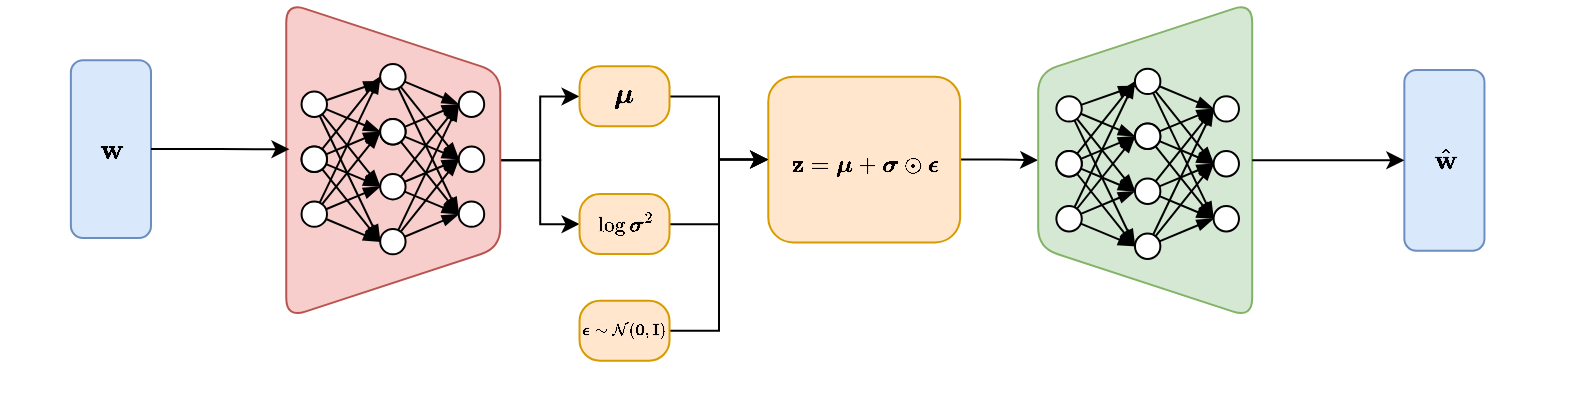 <mxfile version="24.7.16">
  <diagram name="‫עמוד-1‬" id="hCTD3Lkax3oOqMS_Tq8W">
    <mxGraphModel dx="318" dy="182" grid="1" gridSize="10" guides="1" tooltips="1" connect="1" arrows="1" fold="1" page="1" pageScale="1" pageWidth="1169" pageHeight="827" background="none" math="1" shadow="0">
      <root>
        <mxCell id="0" />
        <mxCell id="1" parent="0" />
        <mxCell id="n799LKl57bNKiFuB-0P--148" value="" style="rounded=1;whiteSpace=wrap;html=1;rotation=90;fillColor=#dae8fc;strokeColor=#6c8ebf;" parent="1" vertex="1">
          <mxGeometry x="243" y="224.52" width="88.94" height="40.06" as="geometry" />
        </mxCell>
        <mxCell id="n799LKl57bNKiFuB-0P--264" style="edgeStyle=orthogonalEdgeStyle;rounded=0;orthogonalLoop=1;jettySize=auto;html=1;" parent="1" source="n799LKl57bNKiFuB-0P--150" target="n799LKl57bNKiFuB-0P--253" edge="1">
          <mxGeometry relative="1" as="geometry" />
        </mxCell>
        <mxCell id="n799LKl57bNKiFuB-0P--265" style="edgeStyle=orthogonalEdgeStyle;rounded=0;orthogonalLoop=1;jettySize=auto;html=1;entryX=0;entryY=0.5;entryDx=0;entryDy=0;" parent="1" source="n799LKl57bNKiFuB-0P--150" target="n799LKl57bNKiFuB-0P--245" edge="1">
          <mxGeometry relative="1" as="geometry" />
        </mxCell>
        <mxCell id="n799LKl57bNKiFuB-0P--150" value="" style="shape=trapezoid;perimeter=trapezoidPerimeter;whiteSpace=wrap;html=1;fixedSize=1;rotation=90;size=35;rounded=1;fillColor=#f8cecc;strokeColor=#b85450;" parent="1" vertex="1">
          <mxGeometry x="349.829" y="196.608" width="157.607" height="107.006" as="geometry" />
        </mxCell>
        <mxCell id="n799LKl57bNKiFuB-0P--202" value="" style="group;rounded=1;" parent="1" vertex="1" connectable="0">
          <mxGeometry x="382.783" y="202.044" width="91.699" height="96.133" as="geometry" />
        </mxCell>
        <mxCell id="n799LKl57bNKiFuB-0P--203" style="edgeStyle=none;shape=connector;rounded=1;orthogonalLoop=1;jettySize=auto;html=1;entryX=0;entryY=0.5;entryDx=0;entryDy=0;align=center;verticalAlign=middle;fontFamily=Helvetica;fontSize=11;fontColor=default;labelBackgroundColor=default;endArrow=blockThin;endFill=1;movable=1;resizable=1;rotatable=1;deletable=1;editable=1;locked=0;connectable=1;" parent="n799LKl57bNKiFuB-0P--202" source="n799LKl57bNKiFuB-0P--206" target="n799LKl57bNKiFuB-0P--230" edge="1">
          <mxGeometry relative="1" as="geometry" />
        </mxCell>
        <mxCell id="n799LKl57bNKiFuB-0P--204" style="edgeStyle=none;shape=connector;rounded=1;orthogonalLoop=1;jettySize=auto;html=1;entryX=0;entryY=0.5;entryDx=0;entryDy=0;align=center;verticalAlign=middle;fontFamily=Helvetica;fontSize=11;fontColor=default;labelBackgroundColor=default;endArrow=blockThin;endFill=1;movable=1;resizable=1;rotatable=1;deletable=1;editable=1;locked=0;connectable=1;" parent="n799LKl57bNKiFuB-0P--202" source="n799LKl57bNKiFuB-0P--206" target="n799LKl57bNKiFuB-0P--220" edge="1">
          <mxGeometry relative="1" as="geometry" />
        </mxCell>
        <mxCell id="n799LKl57bNKiFuB-0P--205" style="edgeStyle=none;shape=connector;rounded=1;orthogonalLoop=1;jettySize=auto;html=1;entryX=0;entryY=0.5;entryDx=0;entryDy=0;align=center;verticalAlign=middle;fontFamily=Helvetica;fontSize=11;fontColor=default;labelBackgroundColor=default;endArrow=blockThin;endFill=1;movable=1;resizable=1;rotatable=1;deletable=1;editable=1;locked=0;connectable=1;" parent="n799LKl57bNKiFuB-0P--202" source="n799LKl57bNKiFuB-0P--206" target="n799LKl57bNKiFuB-0P--216" edge="1">
          <mxGeometry relative="1" as="geometry" />
        </mxCell>
        <mxCell id="n799LKl57bNKiFuB-0P--206" value="" style="ellipse;whiteSpace=wrap;html=1;aspect=fixed;rounded=1;align=center;verticalAlign=middle;fontFamily=Helvetica;fontSize=11;labelBackgroundColor=default;movable=1;resizable=1;rotatable=1;deletable=1;editable=1;locked=0;connectable=1;" parent="n799LKl57bNKiFuB-0P--202" vertex="1">
          <mxGeometry y="13.733" width="12.716" height="12.716" as="geometry" />
        </mxCell>
        <mxCell id="n799LKl57bNKiFuB-0P--207" value="" style="ellipse;whiteSpace=wrap;html=1;aspect=fixed;rounded=1;align=center;verticalAlign=middle;fontFamily=Helvetica;fontSize=11;labelBackgroundColor=default;movable=1;resizable=1;rotatable=1;deletable=1;editable=1;locked=0;connectable=1;" parent="n799LKl57bNKiFuB-0P--202" vertex="1">
          <mxGeometry y="41.2" width="12.716" height="12.716" as="geometry" />
        </mxCell>
        <mxCell id="n799LKl57bNKiFuB-0P--208" style="rounded=1;orthogonalLoop=1;jettySize=auto;html=1;entryX=0;entryY=0.5;entryDx=0;entryDy=0;align=center;verticalAlign=middle;fontFamily=Helvetica;fontSize=11;fontColor=default;labelBackgroundColor=default;endArrow=blockThin;endFill=1;movable=1;resizable=1;rotatable=1;deletable=1;editable=1;locked=0;connectable=1;" parent="n799LKl57bNKiFuB-0P--202" source="n799LKl57bNKiFuB-0P--212" target="n799LKl57bNKiFuB-0P--230" edge="1">
          <mxGeometry relative="1" as="geometry" />
        </mxCell>
        <mxCell id="n799LKl57bNKiFuB-0P--209" style="edgeStyle=none;shape=connector;rounded=1;orthogonalLoop=1;jettySize=auto;html=1;entryX=0;entryY=0.5;entryDx=0;entryDy=0;align=center;verticalAlign=middle;fontFamily=Helvetica;fontSize=11;fontColor=default;labelBackgroundColor=default;endArrow=blockThin;endFill=1;movable=1;resizable=1;rotatable=1;deletable=1;editable=1;locked=0;connectable=1;" parent="n799LKl57bNKiFuB-0P--202" source="n799LKl57bNKiFuB-0P--212" target="n799LKl57bNKiFuB-0P--220" edge="1">
          <mxGeometry relative="1" as="geometry" />
        </mxCell>
        <mxCell id="n799LKl57bNKiFuB-0P--210" style="edgeStyle=none;shape=connector;rounded=1;orthogonalLoop=1;jettySize=auto;html=1;entryX=0;entryY=0.5;entryDx=0;entryDy=0;align=center;verticalAlign=middle;fontFamily=Helvetica;fontSize=11;fontColor=default;labelBackgroundColor=default;endArrow=blockThin;endFill=1;movable=1;resizable=1;rotatable=1;deletable=1;editable=1;locked=0;connectable=1;" parent="n799LKl57bNKiFuB-0P--202" source="n799LKl57bNKiFuB-0P--212" target="n799LKl57bNKiFuB-0P--216" edge="1">
          <mxGeometry relative="1" as="geometry" />
        </mxCell>
        <mxCell id="n799LKl57bNKiFuB-0P--211" style="edgeStyle=none;shape=connector;rounded=1;orthogonalLoop=1;jettySize=auto;html=1;entryX=0;entryY=0.5;entryDx=0;entryDy=0;align=center;verticalAlign=middle;fontFamily=Helvetica;fontSize=11;fontColor=default;labelBackgroundColor=default;endArrow=blockThin;endFill=1;movable=1;resizable=1;rotatable=1;deletable=1;editable=1;locked=0;connectable=1;" parent="n799LKl57bNKiFuB-0P--202" source="n799LKl57bNKiFuB-0P--212" target="n799LKl57bNKiFuB-0P--234" edge="1">
          <mxGeometry relative="1" as="geometry" />
        </mxCell>
        <mxCell id="n799LKl57bNKiFuB-0P--212" value="" style="ellipse;whiteSpace=wrap;html=1;aspect=fixed;rounded=1;align=center;verticalAlign=middle;fontFamily=Helvetica;fontSize=11;labelBackgroundColor=default;movable=1;resizable=1;rotatable=1;deletable=1;editable=1;locked=0;connectable=1;" parent="n799LKl57bNKiFuB-0P--202" vertex="1">
          <mxGeometry y="68.667" width="12.716" height="12.716" as="geometry" />
        </mxCell>
        <mxCell id="n799LKl57bNKiFuB-0P--213" style="edgeStyle=none;shape=connector;rounded=1;orthogonalLoop=1;jettySize=auto;html=1;entryX=0;entryY=0.5;entryDx=0;entryDy=0;align=center;verticalAlign=middle;fontFamily=Helvetica;fontSize=11;fontColor=default;labelBackgroundColor=default;endArrow=blockThin;endFill=1;movable=1;resizable=1;rotatable=1;deletable=1;editable=1;locked=0;connectable=1;" parent="n799LKl57bNKiFuB-0P--202" source="n799LKl57bNKiFuB-0P--216" target="n799LKl57bNKiFuB-0P--236" edge="1">
          <mxGeometry relative="1" as="geometry" />
        </mxCell>
        <mxCell id="n799LKl57bNKiFuB-0P--214" style="edgeStyle=none;shape=connector;rounded=1;orthogonalLoop=1;jettySize=auto;html=1;entryX=0;entryY=0.5;entryDx=0;entryDy=0;align=center;verticalAlign=middle;fontFamily=Helvetica;fontSize=11;fontColor=default;labelBackgroundColor=default;endArrow=blockThin;endFill=1;movable=1;resizable=1;rotatable=1;deletable=1;editable=1;locked=0;connectable=1;" parent="n799LKl57bNKiFuB-0P--202" source="n799LKl57bNKiFuB-0P--216" target="n799LKl57bNKiFuB-0P--235" edge="1">
          <mxGeometry relative="1" as="geometry" />
        </mxCell>
        <mxCell id="n799LKl57bNKiFuB-0P--215" style="edgeStyle=none;shape=connector;rounded=1;orthogonalLoop=1;jettySize=auto;html=1;entryX=0;entryY=0.5;entryDx=0;entryDy=0;align=center;verticalAlign=middle;fontFamily=Helvetica;fontSize=11;fontColor=default;labelBackgroundColor=default;endArrow=blockThin;endFill=1;movable=1;resizable=1;rotatable=1;deletable=1;editable=1;locked=0;connectable=1;" parent="n799LKl57bNKiFuB-0P--202" source="n799LKl57bNKiFuB-0P--216" target="n799LKl57bNKiFuB-0P--238" edge="1">
          <mxGeometry relative="1" as="geometry" />
        </mxCell>
        <mxCell id="n799LKl57bNKiFuB-0P--216" value="" style="ellipse;whiteSpace=wrap;html=1;aspect=fixed;rounded=1;align=center;verticalAlign=middle;fontFamily=Helvetica;fontSize=11;labelBackgroundColor=default;movable=1;resizable=1;rotatable=1;deletable=1;editable=1;locked=0;connectable=1;" parent="n799LKl57bNKiFuB-0P--202" vertex="1">
          <mxGeometry x="39.299" y="82.4" width="12.716" height="12.716" as="geometry" />
        </mxCell>
        <mxCell id="n799LKl57bNKiFuB-0P--217" style="edgeStyle=none;shape=connector;rounded=1;orthogonalLoop=1;jettySize=auto;html=1;entryX=0;entryY=0.5;entryDx=0;entryDy=0;align=center;verticalAlign=middle;fontFamily=Helvetica;fontSize=11;fontColor=default;labelBackgroundColor=default;endArrow=blockThin;endFill=1;movable=1;resizable=1;rotatable=1;deletable=1;editable=1;locked=0;connectable=1;" parent="n799LKl57bNKiFuB-0P--202" source="n799LKl57bNKiFuB-0P--220" target="n799LKl57bNKiFuB-0P--236" edge="1">
          <mxGeometry relative="1" as="geometry" />
        </mxCell>
        <mxCell id="n799LKl57bNKiFuB-0P--218" style="edgeStyle=none;shape=connector;rounded=1;orthogonalLoop=1;jettySize=auto;html=1;entryX=0;entryY=0.5;entryDx=0;entryDy=0;align=center;verticalAlign=middle;fontFamily=Helvetica;fontSize=11;fontColor=default;labelBackgroundColor=default;endArrow=blockThin;endFill=1;movable=1;resizable=1;rotatable=1;deletable=1;editable=1;locked=0;connectable=1;" parent="n799LKl57bNKiFuB-0P--202" source="n799LKl57bNKiFuB-0P--220" target="n799LKl57bNKiFuB-0P--235" edge="1">
          <mxGeometry relative="1" as="geometry" />
        </mxCell>
        <mxCell id="n799LKl57bNKiFuB-0P--219" style="edgeStyle=none;shape=connector;rounded=1;orthogonalLoop=1;jettySize=auto;html=1;entryX=0;entryY=0.5;entryDx=0;entryDy=0;align=center;verticalAlign=middle;fontFamily=Helvetica;fontSize=11;fontColor=default;labelBackgroundColor=default;endArrow=blockThin;endFill=1;movable=1;resizable=1;rotatable=1;deletable=1;editable=1;locked=0;connectable=1;" parent="n799LKl57bNKiFuB-0P--202" source="n799LKl57bNKiFuB-0P--220" target="n799LKl57bNKiFuB-0P--238" edge="1">
          <mxGeometry relative="1" as="geometry" />
        </mxCell>
        <mxCell id="n799LKl57bNKiFuB-0P--220" value="" style="ellipse;whiteSpace=wrap;html=1;aspect=fixed;rounded=1;align=center;verticalAlign=middle;fontFamily=Helvetica;fontSize=11;labelBackgroundColor=default;movable=1;resizable=1;rotatable=1;deletable=1;editable=1;locked=0;connectable=1;" parent="n799LKl57bNKiFuB-0P--202" vertex="1">
          <mxGeometry x="39.299" y="54.933" width="12.716" height="12.716" as="geometry" />
        </mxCell>
        <mxCell id="n799LKl57bNKiFuB-0P--221" value="" style="ellipse;whiteSpace=wrap;html=1;aspect=fixed;rounded=1;align=center;verticalAlign=middle;fontFamily=Helvetica;fontSize=11;labelBackgroundColor=default;movable=1;resizable=1;rotatable=1;deletable=1;editable=1;locked=0;connectable=1;" parent="n799LKl57bNKiFuB-0P--202" vertex="1">
          <mxGeometry x="39.299" y="27.467" width="12.716" height="12.716" as="geometry" />
        </mxCell>
        <mxCell id="n799LKl57bNKiFuB-0P--222" style="edgeStyle=none;shape=connector;rounded=1;orthogonalLoop=1;jettySize=auto;html=1;entryX=0;entryY=0.5;entryDx=0;entryDy=0;align=center;verticalAlign=middle;fontFamily=Helvetica;fontSize=11;fontColor=default;labelBackgroundColor=default;endArrow=blockThin;endFill=1;movable=1;resizable=1;rotatable=1;deletable=1;editable=1;locked=0;connectable=1;" parent="n799LKl57bNKiFuB-0P--202" source="n799LKl57bNKiFuB-0P--226" target="n799LKl57bNKiFuB-0P--216" edge="1">
          <mxGeometry relative="1" as="geometry" />
        </mxCell>
        <mxCell id="n799LKl57bNKiFuB-0P--223" style="edgeStyle=none;shape=connector;rounded=1;orthogonalLoop=1;jettySize=auto;html=1;entryX=0;entryY=0.5;entryDx=0;entryDy=0;align=center;verticalAlign=middle;fontFamily=Helvetica;fontSize=11;fontColor=default;labelBackgroundColor=default;endArrow=blockThin;endFill=1;movable=1;resizable=1;rotatable=1;deletable=1;editable=1;locked=0;connectable=1;" parent="n799LKl57bNKiFuB-0P--202" source="n799LKl57bNKiFuB-0P--226" target="n799LKl57bNKiFuB-0P--220" edge="1">
          <mxGeometry relative="1" as="geometry" />
        </mxCell>
        <mxCell id="n799LKl57bNKiFuB-0P--224" style="edgeStyle=none;shape=connector;rounded=1;orthogonalLoop=1;jettySize=auto;html=1;entryX=0;entryY=0.5;entryDx=0;entryDy=0;align=center;verticalAlign=middle;fontFamily=Helvetica;fontSize=11;fontColor=default;labelBackgroundColor=default;endArrow=blockThin;endFill=1;movable=1;resizable=1;rotatable=1;deletable=1;editable=1;locked=0;connectable=1;" parent="n799LKl57bNKiFuB-0P--202" source="n799LKl57bNKiFuB-0P--226" target="n799LKl57bNKiFuB-0P--230" edge="1">
          <mxGeometry relative="1" as="geometry" />
        </mxCell>
        <mxCell id="n799LKl57bNKiFuB-0P--225" style="edgeStyle=none;shape=connector;rounded=1;orthogonalLoop=1;jettySize=auto;html=1;entryX=0;entryY=0.5;entryDx=0;entryDy=0;align=center;verticalAlign=middle;fontFamily=Helvetica;fontSize=11;fontColor=default;labelBackgroundColor=default;endArrow=blockThin;endFill=1;movable=1;resizable=1;rotatable=1;deletable=1;editable=1;locked=0;connectable=1;" parent="n799LKl57bNKiFuB-0P--202" source="n799LKl57bNKiFuB-0P--226" target="n799LKl57bNKiFuB-0P--234" edge="1">
          <mxGeometry relative="1" as="geometry" />
        </mxCell>
        <mxCell id="n799LKl57bNKiFuB-0P--226" value="" style="ellipse;whiteSpace=wrap;html=1;aspect=fixed;rounded=1;align=center;verticalAlign=middle;fontFamily=Helvetica;fontSize=11;labelBackgroundColor=default;movable=1;resizable=1;rotatable=1;deletable=1;editable=1;locked=0;connectable=1;" parent="n799LKl57bNKiFuB-0P--202" vertex="1">
          <mxGeometry y="41.2" width="12.716" height="12.716" as="geometry" />
        </mxCell>
        <mxCell id="n799LKl57bNKiFuB-0P--227" style="edgeStyle=none;shape=connector;rounded=1;orthogonalLoop=1;jettySize=auto;html=1;entryX=0;entryY=0.5;entryDx=0;entryDy=0;align=center;verticalAlign=middle;fontFamily=Helvetica;fontSize=11;fontColor=default;labelBackgroundColor=default;endArrow=blockThin;endFill=1;movable=1;resizable=1;rotatable=1;deletable=1;editable=1;locked=0;connectable=1;" parent="n799LKl57bNKiFuB-0P--202" source="n799LKl57bNKiFuB-0P--230" target="n799LKl57bNKiFuB-0P--235" edge="1">
          <mxGeometry relative="1" as="geometry" />
        </mxCell>
        <mxCell id="n799LKl57bNKiFuB-0P--228" style="edgeStyle=none;shape=connector;rounded=1;orthogonalLoop=1;jettySize=auto;html=1;entryX=0;entryY=0.5;entryDx=0;entryDy=0;align=center;verticalAlign=middle;fontFamily=Helvetica;fontSize=11;fontColor=default;labelBackgroundColor=default;endArrow=blockThin;endFill=1;movable=1;resizable=1;rotatable=1;deletable=1;editable=1;locked=0;connectable=1;" parent="n799LKl57bNKiFuB-0P--202" source="n799LKl57bNKiFuB-0P--230" target="n799LKl57bNKiFuB-0P--236" edge="1">
          <mxGeometry relative="1" as="geometry" />
        </mxCell>
        <mxCell id="n799LKl57bNKiFuB-0P--229" style="edgeStyle=none;shape=connector;rounded=1;orthogonalLoop=1;jettySize=auto;html=1;entryX=0;entryY=0.5;entryDx=0;entryDy=0;align=center;verticalAlign=middle;fontFamily=Helvetica;fontSize=11;fontColor=default;labelBackgroundColor=default;endArrow=blockThin;endFill=1;movable=1;resizable=1;rotatable=1;deletable=1;editable=1;locked=0;connectable=1;" parent="n799LKl57bNKiFuB-0P--202" source="n799LKl57bNKiFuB-0P--230" target="n799LKl57bNKiFuB-0P--238" edge="1">
          <mxGeometry relative="1" as="geometry" />
        </mxCell>
        <mxCell id="n799LKl57bNKiFuB-0P--230" value="" style="ellipse;whiteSpace=wrap;html=1;aspect=fixed;rounded=1;align=center;verticalAlign=middle;fontFamily=Helvetica;fontSize=11;labelBackgroundColor=default;movable=1;resizable=1;rotatable=1;deletable=1;editable=1;locked=0;connectable=1;" parent="n799LKl57bNKiFuB-0P--202" vertex="1">
          <mxGeometry x="39.299" y="27.467" width="12.716" height="12.716" as="geometry" />
        </mxCell>
        <mxCell id="n799LKl57bNKiFuB-0P--231" style="edgeStyle=none;shape=connector;rounded=1;orthogonalLoop=1;jettySize=auto;html=1;entryX=0;entryY=0.5;entryDx=0;entryDy=0;align=center;verticalAlign=middle;fontFamily=Helvetica;fontSize=11;fontColor=default;labelBackgroundColor=default;endArrow=blockThin;endFill=1;movable=1;resizable=1;rotatable=1;deletable=1;editable=1;locked=0;connectable=1;" parent="n799LKl57bNKiFuB-0P--202" source="n799LKl57bNKiFuB-0P--234" target="n799LKl57bNKiFuB-0P--235" edge="1">
          <mxGeometry relative="1" as="geometry" />
        </mxCell>
        <mxCell id="n799LKl57bNKiFuB-0P--232" style="edgeStyle=none;shape=connector;rounded=1;orthogonalLoop=1;jettySize=auto;html=1;entryX=0;entryY=0.5;entryDx=0;entryDy=0;align=center;verticalAlign=middle;fontFamily=Helvetica;fontSize=11;fontColor=default;labelBackgroundColor=default;endArrow=blockThin;endFill=1;movable=1;resizable=1;rotatable=1;deletable=1;editable=1;locked=0;connectable=1;" parent="n799LKl57bNKiFuB-0P--202" source="n799LKl57bNKiFuB-0P--234" target="n799LKl57bNKiFuB-0P--236" edge="1">
          <mxGeometry relative="1" as="geometry" />
        </mxCell>
        <mxCell id="n799LKl57bNKiFuB-0P--233" style="edgeStyle=none;shape=connector;rounded=1;orthogonalLoop=1;jettySize=auto;html=1;entryX=0;entryY=0.5;entryDx=0;entryDy=0;align=center;verticalAlign=middle;fontFamily=Helvetica;fontSize=11;fontColor=default;labelBackgroundColor=default;endArrow=blockThin;endFill=1;movable=1;resizable=1;rotatable=1;deletable=1;editable=1;locked=0;connectable=1;" parent="n799LKl57bNKiFuB-0P--202" source="n799LKl57bNKiFuB-0P--234" target="n799LKl57bNKiFuB-0P--238" edge="1">
          <mxGeometry relative="1" as="geometry" />
        </mxCell>
        <mxCell id="n799LKl57bNKiFuB-0P--234" value="" style="ellipse;whiteSpace=wrap;html=1;aspect=fixed;rounded=1;align=center;verticalAlign=middle;fontFamily=Helvetica;fontSize=11;labelBackgroundColor=default;movable=1;resizable=1;rotatable=1;deletable=1;editable=1;locked=0;connectable=1;" parent="n799LKl57bNKiFuB-0P--202" vertex="1">
          <mxGeometry x="39.299" width="12.716" height="12.716" as="geometry" />
        </mxCell>
        <mxCell id="n799LKl57bNKiFuB-0P--235" value="" style="ellipse;whiteSpace=wrap;html=1;aspect=fixed;movable=1;resizable=1;rotatable=1;deletable=1;editable=1;locked=0;connectable=1;rounded=1;" parent="n799LKl57bNKiFuB-0P--202" vertex="1">
          <mxGeometry x="78.599" y="13.733" width="12.716" height="12.716" as="geometry" />
        </mxCell>
        <mxCell id="n799LKl57bNKiFuB-0P--236" value="" style="ellipse;whiteSpace=wrap;html=1;aspect=fixed;movable=1;resizable=1;rotatable=1;deletable=1;editable=1;locked=0;connectable=1;rounded=1;" parent="n799LKl57bNKiFuB-0P--202" vertex="1">
          <mxGeometry x="78.599" y="68.667" width="12.716" height="12.716" as="geometry" />
        </mxCell>
        <mxCell id="n799LKl57bNKiFuB-0P--237" style="edgeStyle=none;shape=connector;rounded=1;orthogonalLoop=1;jettySize=auto;html=1;entryX=0.013;entryY=0.68;entryDx=0;entryDy=0;entryPerimeter=0;align=center;verticalAlign=middle;fontFamily=Helvetica;fontSize=11;fontColor=default;labelBackgroundColor=default;endArrow=blockThin;endFill=1;movable=1;resizable=1;rotatable=1;deletable=1;editable=1;locked=0;connectable=1;" parent="n799LKl57bNKiFuB-0P--202" source="n799LKl57bNKiFuB-0P--206" target="n799LKl57bNKiFuB-0P--234" edge="1">
          <mxGeometry relative="1" as="geometry" />
        </mxCell>
        <mxCell id="n799LKl57bNKiFuB-0P--238" value="" style="ellipse;whiteSpace=wrap;html=1;aspect=fixed;movable=1;resizable=1;rotatable=1;deletable=1;editable=1;locked=0;connectable=1;rounded=1;" parent="n799LKl57bNKiFuB-0P--202" vertex="1">
          <mxGeometry x="78.599" y="41.2" width="12.716" height="12.716" as="geometry" />
        </mxCell>
        <mxCell id="n799LKl57bNKiFuB-0P--284" style="edgeStyle=orthogonalEdgeStyle;rounded=0;orthogonalLoop=1;jettySize=auto;html=1;" parent="1" source="n799LKl57bNKiFuB-0P--245" target="n799LKl57bNKiFuB-0P--250" edge="1">
          <mxGeometry relative="1" as="geometry" />
        </mxCell>
        <mxCell id="n799LKl57bNKiFuB-0P--245" value="" style="rounded=1;whiteSpace=wrap;html=1;arcSize=34;aspect=fixed;fillColor=#ffe6cc;strokeColor=#d79b00;" parent="1" vertex="1">
          <mxGeometry x="521.764" y="267.057" width="45" height="30" as="geometry" />
        </mxCell>
        <mxCell id="n799LKl57bNKiFuB-0P--401" style="edgeStyle=orthogonalEdgeStyle;rounded=0;orthogonalLoop=1;jettySize=auto;html=1;entryX=0.5;entryY=0;entryDx=0;entryDy=0;" parent="1" source="n799LKl57bNKiFuB-0P--250" target="n799LKl57bNKiFuB-0P--285" edge="1">
          <mxGeometry relative="1" as="geometry" />
        </mxCell>
        <mxCell id="n799LKl57bNKiFuB-0P--250" value="" style="rounded=1;whiteSpace=wrap;html=1;rotation=-90;horizontal=1;fillColor=#ffe6cc;strokeColor=#d79b00;" parent="1" vertex="1">
          <mxGeometry x="622.69" y="201.84" width="82.82" height="95.92" as="geometry" />
        </mxCell>
        <mxCell id="n799LKl57bNKiFuB-0P--277" style="edgeStyle=orthogonalEdgeStyle;rounded=0;orthogonalLoop=1;jettySize=auto;html=1;entryX=0.5;entryY=0;entryDx=0;entryDy=0;" parent="1" source="n799LKl57bNKiFuB-0P--253" target="n799LKl57bNKiFuB-0P--250" edge="1">
          <mxGeometry relative="1" as="geometry" />
        </mxCell>
        <mxCell id="n799LKl57bNKiFuB-0P--253" value="" style="rounded=1;whiteSpace=wrap;html=1;arcSize=34;aspect=fixed;fillColor=#ffe6cc;strokeColor=#d79b00;" parent="1" vertex="1">
          <mxGeometry x="521.764" y="203.154" width="45" height="30" as="geometry" />
        </mxCell>
        <mxCell id="n799LKl57bNKiFuB-0P--283" style="edgeStyle=orthogonalEdgeStyle;rounded=0;orthogonalLoop=1;jettySize=auto;html=1;entryX=0.5;entryY=0;entryDx=0;entryDy=0;" parent="1" source="n799LKl57bNKiFuB-0P--254" target="n799LKl57bNKiFuB-0P--250" edge="1">
          <mxGeometry relative="1" as="geometry" />
        </mxCell>
        <mxCell id="n799LKl57bNKiFuB-0P--254" value="" style="rounded=1;whiteSpace=wrap;html=1;arcSize=34;aspect=fixed;fillColor=#ffe6cc;strokeColor=#d79b00;" parent="1" vertex="1">
          <mxGeometry x="521.764" y="320.364" width="45" height="30" as="geometry" />
        </mxCell>
        <mxCell id="n799LKl57bNKiFuB-0P--440" value="" style="group" parent="1" vertex="1" connectable="0">
          <mxGeometry x="751.01" y="171.431" width="107.173" height="157.361" as="geometry" />
        </mxCell>
        <mxCell id="n799LKl57bNKiFuB-0P--285" value="" style="shape=trapezoid;perimeter=trapezoidPerimeter;whiteSpace=wrap;html=1;fixedSize=1;rotation=-90;size=35;rounded=1;fillColor=#d5e8d4;strokeColor=#82b366;" parent="n799LKl57bNKiFuB-0P--440" vertex="1">
          <mxGeometry x="-25.217" y="25.178" width="157.607" height="107.006" as="geometry" />
        </mxCell>
        <mxCell id="n799LKl57bNKiFuB-0P--286" value="" style="group;rounded=1;" parent="n799LKl57bNKiFuB-0P--440" vertex="1" connectable="0">
          <mxGeometry x="9.17" y="32.903" width="91.699" height="96.133" as="geometry" />
        </mxCell>
        <mxCell id="n799LKl57bNKiFuB-0P--287" style="edgeStyle=none;shape=connector;rounded=1;orthogonalLoop=1;jettySize=auto;html=1;entryX=0;entryY=0.5;entryDx=0;entryDy=0;align=center;verticalAlign=middle;fontFamily=Helvetica;fontSize=11;fontColor=default;labelBackgroundColor=default;endArrow=blockThin;endFill=1;movable=1;resizable=1;rotatable=1;deletable=1;editable=1;locked=0;connectable=1;" parent="n799LKl57bNKiFuB-0P--286" source="n799LKl57bNKiFuB-0P--290" target="n799LKl57bNKiFuB-0P--314" edge="1">
          <mxGeometry relative="1" as="geometry" />
        </mxCell>
        <mxCell id="n799LKl57bNKiFuB-0P--288" style="edgeStyle=none;shape=connector;rounded=1;orthogonalLoop=1;jettySize=auto;html=1;entryX=0;entryY=0.5;entryDx=0;entryDy=0;align=center;verticalAlign=middle;fontFamily=Helvetica;fontSize=11;fontColor=default;labelBackgroundColor=default;endArrow=blockThin;endFill=1;movable=1;resizable=1;rotatable=1;deletable=1;editable=1;locked=0;connectable=1;" parent="n799LKl57bNKiFuB-0P--286" source="n799LKl57bNKiFuB-0P--290" target="n799LKl57bNKiFuB-0P--304" edge="1">
          <mxGeometry relative="1" as="geometry" />
        </mxCell>
        <mxCell id="n799LKl57bNKiFuB-0P--289" style="edgeStyle=none;shape=connector;rounded=1;orthogonalLoop=1;jettySize=auto;html=1;entryX=0;entryY=0.5;entryDx=0;entryDy=0;align=center;verticalAlign=middle;fontFamily=Helvetica;fontSize=11;fontColor=default;labelBackgroundColor=default;endArrow=blockThin;endFill=1;movable=1;resizable=1;rotatable=1;deletable=1;editable=1;locked=0;connectable=1;" parent="n799LKl57bNKiFuB-0P--286" source="n799LKl57bNKiFuB-0P--290" target="n799LKl57bNKiFuB-0P--300" edge="1">
          <mxGeometry relative="1" as="geometry" />
        </mxCell>
        <mxCell id="n799LKl57bNKiFuB-0P--290" value="" style="ellipse;whiteSpace=wrap;html=1;aspect=fixed;rounded=1;align=center;verticalAlign=middle;fontFamily=Helvetica;fontSize=11;labelBackgroundColor=default;movable=1;resizable=1;rotatable=1;deletable=1;editable=1;locked=0;connectable=1;" parent="n799LKl57bNKiFuB-0P--286" vertex="1">
          <mxGeometry y="13.733" width="12.716" height="12.716" as="geometry" />
        </mxCell>
        <mxCell id="n799LKl57bNKiFuB-0P--291" value="" style="ellipse;whiteSpace=wrap;html=1;aspect=fixed;rounded=1;align=center;verticalAlign=middle;fontFamily=Helvetica;fontSize=11;labelBackgroundColor=default;movable=1;resizable=1;rotatable=1;deletable=1;editable=1;locked=0;connectable=1;" parent="n799LKl57bNKiFuB-0P--286" vertex="1">
          <mxGeometry y="41.2" width="12.716" height="12.716" as="geometry" />
        </mxCell>
        <mxCell id="n799LKl57bNKiFuB-0P--292" style="rounded=1;orthogonalLoop=1;jettySize=auto;html=1;entryX=0;entryY=0.5;entryDx=0;entryDy=0;align=center;verticalAlign=middle;fontFamily=Helvetica;fontSize=11;fontColor=default;labelBackgroundColor=default;endArrow=blockThin;endFill=1;movable=1;resizable=1;rotatable=1;deletable=1;editable=1;locked=0;connectable=1;" parent="n799LKl57bNKiFuB-0P--286" source="n799LKl57bNKiFuB-0P--296" target="n799LKl57bNKiFuB-0P--314" edge="1">
          <mxGeometry relative="1" as="geometry" />
        </mxCell>
        <mxCell id="n799LKl57bNKiFuB-0P--293" style="edgeStyle=none;shape=connector;rounded=1;orthogonalLoop=1;jettySize=auto;html=1;entryX=0;entryY=0.5;entryDx=0;entryDy=0;align=center;verticalAlign=middle;fontFamily=Helvetica;fontSize=11;fontColor=default;labelBackgroundColor=default;endArrow=blockThin;endFill=1;movable=1;resizable=1;rotatable=1;deletable=1;editable=1;locked=0;connectable=1;" parent="n799LKl57bNKiFuB-0P--286" source="n799LKl57bNKiFuB-0P--296" target="n799LKl57bNKiFuB-0P--304" edge="1">
          <mxGeometry relative="1" as="geometry" />
        </mxCell>
        <mxCell id="n799LKl57bNKiFuB-0P--294" style="edgeStyle=none;shape=connector;rounded=1;orthogonalLoop=1;jettySize=auto;html=1;entryX=0;entryY=0.5;entryDx=0;entryDy=0;align=center;verticalAlign=middle;fontFamily=Helvetica;fontSize=11;fontColor=default;labelBackgroundColor=default;endArrow=blockThin;endFill=1;movable=1;resizable=1;rotatable=1;deletable=1;editable=1;locked=0;connectable=1;" parent="n799LKl57bNKiFuB-0P--286" source="n799LKl57bNKiFuB-0P--296" target="n799LKl57bNKiFuB-0P--300" edge="1">
          <mxGeometry relative="1" as="geometry" />
        </mxCell>
        <mxCell id="n799LKl57bNKiFuB-0P--295" style="edgeStyle=none;shape=connector;rounded=1;orthogonalLoop=1;jettySize=auto;html=1;entryX=0;entryY=0.5;entryDx=0;entryDy=0;align=center;verticalAlign=middle;fontFamily=Helvetica;fontSize=11;fontColor=default;labelBackgroundColor=default;endArrow=blockThin;endFill=1;movable=1;resizable=1;rotatable=1;deletable=1;editable=1;locked=0;connectable=1;" parent="n799LKl57bNKiFuB-0P--286" source="n799LKl57bNKiFuB-0P--296" target="n799LKl57bNKiFuB-0P--318" edge="1">
          <mxGeometry relative="1" as="geometry" />
        </mxCell>
        <mxCell id="n799LKl57bNKiFuB-0P--296" value="" style="ellipse;whiteSpace=wrap;html=1;aspect=fixed;rounded=1;align=center;verticalAlign=middle;fontFamily=Helvetica;fontSize=11;labelBackgroundColor=default;movable=1;resizable=1;rotatable=1;deletable=1;editable=1;locked=0;connectable=1;" parent="n799LKl57bNKiFuB-0P--286" vertex="1">
          <mxGeometry y="68.667" width="12.716" height="12.716" as="geometry" />
        </mxCell>
        <mxCell id="n799LKl57bNKiFuB-0P--297" style="edgeStyle=none;shape=connector;rounded=1;orthogonalLoop=1;jettySize=auto;html=1;entryX=0;entryY=0.5;entryDx=0;entryDy=0;align=center;verticalAlign=middle;fontFamily=Helvetica;fontSize=11;fontColor=default;labelBackgroundColor=default;endArrow=blockThin;endFill=1;movable=1;resizable=1;rotatable=1;deletable=1;editable=1;locked=0;connectable=1;" parent="n799LKl57bNKiFuB-0P--286" source="n799LKl57bNKiFuB-0P--300" target="n799LKl57bNKiFuB-0P--320" edge="1">
          <mxGeometry relative="1" as="geometry" />
        </mxCell>
        <mxCell id="n799LKl57bNKiFuB-0P--298" style="edgeStyle=none;shape=connector;rounded=1;orthogonalLoop=1;jettySize=auto;html=1;entryX=0;entryY=0.5;entryDx=0;entryDy=0;align=center;verticalAlign=middle;fontFamily=Helvetica;fontSize=11;fontColor=default;labelBackgroundColor=default;endArrow=blockThin;endFill=1;movable=1;resizable=1;rotatable=1;deletable=1;editable=1;locked=0;connectable=1;" parent="n799LKl57bNKiFuB-0P--286" source="n799LKl57bNKiFuB-0P--300" target="n799LKl57bNKiFuB-0P--319" edge="1">
          <mxGeometry relative="1" as="geometry" />
        </mxCell>
        <mxCell id="n799LKl57bNKiFuB-0P--299" style="edgeStyle=none;shape=connector;rounded=1;orthogonalLoop=1;jettySize=auto;html=1;entryX=0;entryY=0.5;entryDx=0;entryDy=0;align=center;verticalAlign=middle;fontFamily=Helvetica;fontSize=11;fontColor=default;labelBackgroundColor=default;endArrow=blockThin;endFill=1;movable=1;resizable=1;rotatable=1;deletable=1;editable=1;locked=0;connectable=1;" parent="n799LKl57bNKiFuB-0P--286" source="n799LKl57bNKiFuB-0P--300" target="n799LKl57bNKiFuB-0P--322" edge="1">
          <mxGeometry relative="1" as="geometry" />
        </mxCell>
        <mxCell id="n799LKl57bNKiFuB-0P--300" value="" style="ellipse;whiteSpace=wrap;html=1;aspect=fixed;rounded=1;align=center;verticalAlign=middle;fontFamily=Helvetica;fontSize=11;labelBackgroundColor=default;movable=1;resizable=1;rotatable=1;deletable=1;editable=1;locked=0;connectable=1;" parent="n799LKl57bNKiFuB-0P--286" vertex="1">
          <mxGeometry x="39.299" y="82.4" width="12.716" height="12.716" as="geometry" />
        </mxCell>
        <mxCell id="n799LKl57bNKiFuB-0P--301" style="edgeStyle=none;shape=connector;rounded=1;orthogonalLoop=1;jettySize=auto;html=1;entryX=0;entryY=0.5;entryDx=0;entryDy=0;align=center;verticalAlign=middle;fontFamily=Helvetica;fontSize=11;fontColor=default;labelBackgroundColor=default;endArrow=blockThin;endFill=1;movable=1;resizable=1;rotatable=1;deletable=1;editable=1;locked=0;connectable=1;" parent="n799LKl57bNKiFuB-0P--286" source="n799LKl57bNKiFuB-0P--304" target="n799LKl57bNKiFuB-0P--320" edge="1">
          <mxGeometry relative="1" as="geometry" />
        </mxCell>
        <mxCell id="n799LKl57bNKiFuB-0P--302" style="edgeStyle=none;shape=connector;rounded=1;orthogonalLoop=1;jettySize=auto;html=1;entryX=0;entryY=0.5;entryDx=0;entryDy=0;align=center;verticalAlign=middle;fontFamily=Helvetica;fontSize=11;fontColor=default;labelBackgroundColor=default;endArrow=blockThin;endFill=1;movable=1;resizable=1;rotatable=1;deletable=1;editable=1;locked=0;connectable=1;" parent="n799LKl57bNKiFuB-0P--286" source="n799LKl57bNKiFuB-0P--304" target="n799LKl57bNKiFuB-0P--319" edge="1">
          <mxGeometry relative="1" as="geometry" />
        </mxCell>
        <mxCell id="n799LKl57bNKiFuB-0P--303" style="edgeStyle=none;shape=connector;rounded=1;orthogonalLoop=1;jettySize=auto;html=1;entryX=0;entryY=0.5;entryDx=0;entryDy=0;align=center;verticalAlign=middle;fontFamily=Helvetica;fontSize=11;fontColor=default;labelBackgroundColor=default;endArrow=blockThin;endFill=1;movable=1;resizable=1;rotatable=1;deletable=1;editable=1;locked=0;connectable=1;" parent="n799LKl57bNKiFuB-0P--286" source="n799LKl57bNKiFuB-0P--304" target="n799LKl57bNKiFuB-0P--322" edge="1">
          <mxGeometry relative="1" as="geometry" />
        </mxCell>
        <mxCell id="n799LKl57bNKiFuB-0P--304" value="" style="ellipse;whiteSpace=wrap;html=1;aspect=fixed;rounded=1;align=center;verticalAlign=middle;fontFamily=Helvetica;fontSize=11;labelBackgroundColor=default;movable=1;resizable=1;rotatable=1;deletable=1;editable=1;locked=0;connectable=1;" parent="n799LKl57bNKiFuB-0P--286" vertex="1">
          <mxGeometry x="39.299" y="54.933" width="12.716" height="12.716" as="geometry" />
        </mxCell>
        <mxCell id="n799LKl57bNKiFuB-0P--305" value="" style="ellipse;whiteSpace=wrap;html=1;aspect=fixed;rounded=1;align=center;verticalAlign=middle;fontFamily=Helvetica;fontSize=11;labelBackgroundColor=default;movable=1;resizable=1;rotatable=1;deletable=1;editable=1;locked=0;connectable=1;" parent="n799LKl57bNKiFuB-0P--286" vertex="1">
          <mxGeometry x="39.299" y="27.467" width="12.716" height="12.716" as="geometry" />
        </mxCell>
        <mxCell id="n799LKl57bNKiFuB-0P--306" style="edgeStyle=none;shape=connector;rounded=1;orthogonalLoop=1;jettySize=auto;html=1;entryX=0;entryY=0.5;entryDx=0;entryDy=0;align=center;verticalAlign=middle;fontFamily=Helvetica;fontSize=11;fontColor=default;labelBackgroundColor=default;endArrow=blockThin;endFill=1;movable=1;resizable=1;rotatable=1;deletable=1;editable=1;locked=0;connectable=1;" parent="n799LKl57bNKiFuB-0P--286" source="n799LKl57bNKiFuB-0P--310" target="n799LKl57bNKiFuB-0P--300" edge="1">
          <mxGeometry relative="1" as="geometry" />
        </mxCell>
        <mxCell id="n799LKl57bNKiFuB-0P--307" style="edgeStyle=none;shape=connector;rounded=1;orthogonalLoop=1;jettySize=auto;html=1;entryX=0;entryY=0.5;entryDx=0;entryDy=0;align=center;verticalAlign=middle;fontFamily=Helvetica;fontSize=11;fontColor=default;labelBackgroundColor=default;endArrow=blockThin;endFill=1;movable=1;resizable=1;rotatable=1;deletable=1;editable=1;locked=0;connectable=1;" parent="n799LKl57bNKiFuB-0P--286" source="n799LKl57bNKiFuB-0P--310" target="n799LKl57bNKiFuB-0P--304" edge="1">
          <mxGeometry relative="1" as="geometry" />
        </mxCell>
        <mxCell id="n799LKl57bNKiFuB-0P--308" style="edgeStyle=none;shape=connector;rounded=1;orthogonalLoop=1;jettySize=auto;html=1;entryX=0;entryY=0.5;entryDx=0;entryDy=0;align=center;verticalAlign=middle;fontFamily=Helvetica;fontSize=11;fontColor=default;labelBackgroundColor=default;endArrow=blockThin;endFill=1;movable=1;resizable=1;rotatable=1;deletable=1;editable=1;locked=0;connectable=1;" parent="n799LKl57bNKiFuB-0P--286" source="n799LKl57bNKiFuB-0P--310" target="n799LKl57bNKiFuB-0P--314" edge="1">
          <mxGeometry relative="1" as="geometry" />
        </mxCell>
        <mxCell id="n799LKl57bNKiFuB-0P--309" style="edgeStyle=none;shape=connector;rounded=1;orthogonalLoop=1;jettySize=auto;html=1;entryX=0;entryY=0.5;entryDx=0;entryDy=0;align=center;verticalAlign=middle;fontFamily=Helvetica;fontSize=11;fontColor=default;labelBackgroundColor=default;endArrow=blockThin;endFill=1;movable=1;resizable=1;rotatable=1;deletable=1;editable=1;locked=0;connectable=1;" parent="n799LKl57bNKiFuB-0P--286" source="n799LKl57bNKiFuB-0P--310" target="n799LKl57bNKiFuB-0P--318" edge="1">
          <mxGeometry relative="1" as="geometry" />
        </mxCell>
        <mxCell id="n799LKl57bNKiFuB-0P--310" value="" style="ellipse;whiteSpace=wrap;html=1;aspect=fixed;rounded=1;align=center;verticalAlign=middle;fontFamily=Helvetica;fontSize=11;labelBackgroundColor=default;movable=1;resizable=1;rotatable=1;deletable=1;editable=1;locked=0;connectable=1;" parent="n799LKl57bNKiFuB-0P--286" vertex="1">
          <mxGeometry y="41.2" width="12.716" height="12.716" as="geometry" />
        </mxCell>
        <mxCell id="n799LKl57bNKiFuB-0P--311" style="edgeStyle=none;shape=connector;rounded=1;orthogonalLoop=1;jettySize=auto;html=1;entryX=0;entryY=0.5;entryDx=0;entryDy=0;align=center;verticalAlign=middle;fontFamily=Helvetica;fontSize=11;fontColor=default;labelBackgroundColor=default;endArrow=blockThin;endFill=1;movable=1;resizable=1;rotatable=1;deletable=1;editable=1;locked=0;connectable=1;" parent="n799LKl57bNKiFuB-0P--286" source="n799LKl57bNKiFuB-0P--314" target="n799LKl57bNKiFuB-0P--319" edge="1">
          <mxGeometry relative="1" as="geometry" />
        </mxCell>
        <mxCell id="n799LKl57bNKiFuB-0P--312" style="edgeStyle=none;shape=connector;rounded=1;orthogonalLoop=1;jettySize=auto;html=1;entryX=0;entryY=0.5;entryDx=0;entryDy=0;align=center;verticalAlign=middle;fontFamily=Helvetica;fontSize=11;fontColor=default;labelBackgroundColor=default;endArrow=blockThin;endFill=1;movable=1;resizable=1;rotatable=1;deletable=1;editable=1;locked=0;connectable=1;" parent="n799LKl57bNKiFuB-0P--286" source="n799LKl57bNKiFuB-0P--314" target="n799LKl57bNKiFuB-0P--320" edge="1">
          <mxGeometry relative="1" as="geometry" />
        </mxCell>
        <mxCell id="n799LKl57bNKiFuB-0P--313" style="edgeStyle=none;shape=connector;rounded=1;orthogonalLoop=1;jettySize=auto;html=1;entryX=0;entryY=0.5;entryDx=0;entryDy=0;align=center;verticalAlign=middle;fontFamily=Helvetica;fontSize=11;fontColor=default;labelBackgroundColor=default;endArrow=blockThin;endFill=1;movable=1;resizable=1;rotatable=1;deletable=1;editable=1;locked=0;connectable=1;" parent="n799LKl57bNKiFuB-0P--286" source="n799LKl57bNKiFuB-0P--314" target="n799LKl57bNKiFuB-0P--322" edge="1">
          <mxGeometry relative="1" as="geometry" />
        </mxCell>
        <mxCell id="n799LKl57bNKiFuB-0P--314" value="" style="ellipse;whiteSpace=wrap;html=1;aspect=fixed;rounded=1;align=center;verticalAlign=middle;fontFamily=Helvetica;fontSize=11;labelBackgroundColor=default;movable=1;resizable=1;rotatable=1;deletable=1;editable=1;locked=0;connectable=1;" parent="n799LKl57bNKiFuB-0P--286" vertex="1">
          <mxGeometry x="39.299" y="27.467" width="12.716" height="12.716" as="geometry" />
        </mxCell>
        <mxCell id="n799LKl57bNKiFuB-0P--315" style="edgeStyle=none;shape=connector;rounded=1;orthogonalLoop=1;jettySize=auto;html=1;entryX=0;entryY=0.5;entryDx=0;entryDy=0;align=center;verticalAlign=middle;fontFamily=Helvetica;fontSize=11;fontColor=default;labelBackgroundColor=default;endArrow=blockThin;endFill=1;movable=1;resizable=1;rotatable=1;deletable=1;editable=1;locked=0;connectable=1;" parent="n799LKl57bNKiFuB-0P--286" source="n799LKl57bNKiFuB-0P--318" target="n799LKl57bNKiFuB-0P--319" edge="1">
          <mxGeometry relative="1" as="geometry" />
        </mxCell>
        <mxCell id="n799LKl57bNKiFuB-0P--316" style="edgeStyle=none;shape=connector;rounded=1;orthogonalLoop=1;jettySize=auto;html=1;entryX=0;entryY=0.5;entryDx=0;entryDy=0;align=center;verticalAlign=middle;fontFamily=Helvetica;fontSize=11;fontColor=default;labelBackgroundColor=default;endArrow=blockThin;endFill=1;movable=1;resizable=1;rotatable=1;deletable=1;editable=1;locked=0;connectable=1;" parent="n799LKl57bNKiFuB-0P--286" source="n799LKl57bNKiFuB-0P--318" target="n799LKl57bNKiFuB-0P--320" edge="1">
          <mxGeometry relative="1" as="geometry" />
        </mxCell>
        <mxCell id="n799LKl57bNKiFuB-0P--317" style="edgeStyle=none;shape=connector;rounded=1;orthogonalLoop=1;jettySize=auto;html=1;entryX=0;entryY=0.5;entryDx=0;entryDy=0;align=center;verticalAlign=middle;fontFamily=Helvetica;fontSize=11;fontColor=default;labelBackgroundColor=default;endArrow=blockThin;endFill=1;movable=1;resizable=1;rotatable=1;deletable=1;editable=1;locked=0;connectable=1;" parent="n799LKl57bNKiFuB-0P--286" source="n799LKl57bNKiFuB-0P--318" target="n799LKl57bNKiFuB-0P--322" edge="1">
          <mxGeometry relative="1" as="geometry" />
        </mxCell>
        <mxCell id="n799LKl57bNKiFuB-0P--318" value="" style="ellipse;whiteSpace=wrap;html=1;aspect=fixed;rounded=1;align=center;verticalAlign=middle;fontFamily=Helvetica;fontSize=11;labelBackgroundColor=default;movable=1;resizable=1;rotatable=1;deletable=1;editable=1;locked=0;connectable=1;" parent="n799LKl57bNKiFuB-0P--286" vertex="1">
          <mxGeometry x="39.299" width="12.716" height="12.716" as="geometry" />
        </mxCell>
        <mxCell id="n799LKl57bNKiFuB-0P--319" value="" style="ellipse;whiteSpace=wrap;html=1;aspect=fixed;movable=1;resizable=1;rotatable=1;deletable=1;editable=1;locked=0;connectable=1;rounded=1;" parent="n799LKl57bNKiFuB-0P--286" vertex="1">
          <mxGeometry x="78.599" y="13.733" width="12.716" height="12.716" as="geometry" />
        </mxCell>
        <mxCell id="n799LKl57bNKiFuB-0P--320" value="" style="ellipse;whiteSpace=wrap;html=1;aspect=fixed;movable=1;resizable=1;rotatable=1;deletable=1;editable=1;locked=0;connectable=1;rounded=1;" parent="n799LKl57bNKiFuB-0P--286" vertex="1">
          <mxGeometry x="78.599" y="68.667" width="12.716" height="12.716" as="geometry" />
        </mxCell>
        <mxCell id="n799LKl57bNKiFuB-0P--321" style="edgeStyle=none;shape=connector;rounded=1;orthogonalLoop=1;jettySize=auto;html=1;entryX=0.013;entryY=0.68;entryDx=0;entryDy=0;entryPerimeter=0;align=center;verticalAlign=middle;fontFamily=Helvetica;fontSize=11;fontColor=default;labelBackgroundColor=default;endArrow=blockThin;endFill=1;movable=1;resizable=1;rotatable=1;deletable=1;editable=1;locked=0;connectable=1;" parent="n799LKl57bNKiFuB-0P--286" source="n799LKl57bNKiFuB-0P--290" target="n799LKl57bNKiFuB-0P--318" edge="1">
          <mxGeometry relative="1" as="geometry" />
        </mxCell>
        <mxCell id="n799LKl57bNKiFuB-0P--322" value="" style="ellipse;whiteSpace=wrap;html=1;aspect=fixed;movable=1;resizable=1;rotatable=1;deletable=1;editable=1;locked=0;connectable=1;rounded=1;" parent="n799LKl57bNKiFuB-0P--286" vertex="1">
          <mxGeometry x="78.599" y="41.2" width="12.716" height="12.716" as="geometry" />
        </mxCell>
        <mxCell id="n799LKl57bNKiFuB-0P--482" value="" style="rounded=1;whiteSpace=wrap;html=1;rotation=90;fillColor=#dae8fc;strokeColor=#6c8ebf;" parent="1" vertex="1">
          <mxGeometry x="909" y="230.15" width="90.4" height="40.06" as="geometry" />
        </mxCell>
        <mxCell id="n799LKl57bNKiFuB-0P--492" value="&lt;font style=&quot;font-size: 10px;&quot;&gt;$$ \mathbf{z} = \boldsymbol{\mu} + \boldsymbol{\sigma} \odot \boldsymbol{\epsilon} $$&lt;/font&gt;" style="text;strokeColor=none;align=center;fillColor=none;html=1;verticalAlign=middle;whiteSpace=wrap;rounded=0;" parent="1" vertex="1">
          <mxGeometry x="629.72" y="233.15" width="68.77" height="36.85" as="geometry" />
        </mxCell>
        <mxCell id="n799LKl57bNKiFuB-0P--495" value="&lt;font style=&quot;font-size: 7px;&quot;&gt;$$ \boldsymbol{\epsilon} \sim \mathcal{N}(\mathbf{0}, \mathbf{I}) $$&lt;/font&gt;" style="text;strokeColor=none;align=center;fillColor=none;html=1;verticalAlign=middle;whiteSpace=wrap;rounded=0;" parent="1" vertex="1">
          <mxGeometry x="512.98" y="327.36" width="62.56" height="16" as="geometry" />
        </mxCell>
        <mxCell id="n799LKl57bNKiFuB-0P--496" value="&lt;font style=&quot;font-size: 12px;&quot;&gt;$$ \boldsymbol{\mu} $$&lt;/font&gt;" style="text;html=1;align=center;verticalAlign=middle;resizable=0;points=[];autosize=1;strokeColor=none;fillColor=none;" parent="1" vertex="1">
          <mxGeometry x="469.26" y="201.84" width="150" height="30" as="geometry" />
        </mxCell>
        <mxCell id="n799LKl57bNKiFuB-0P--498" value="&lt;span style=&quot;font-size: 9px;&quot;&gt;$$ \log \boldsymbol{\sigma}^2 $$&lt;/span&gt;" style="text;html=1;align=center;verticalAlign=middle;resizable=0;points=[];autosize=1;strokeColor=none;fillColor=none;" parent="1" vertex="1">
          <mxGeometry x="464.26" y="267.06" width="160" height="30" as="geometry" />
        </mxCell>
        <mxCell id="n799LKl57bNKiFuB-0P--501" value="$$ \mathbf{w} $$" style="text;html=1;align=center;verticalAlign=middle;resizable=0;points=[];autosize=1;strokeColor=none;fillColor=none;" parent="1" vertex="1">
          <mxGeometry x="232.47" y="229.55" width="110" height="30" as="geometry" />
        </mxCell>
        <mxCell id="n799LKl57bNKiFuB-0P--503" value="$$ \hat{\mathbf{w}} $$" style="text;html=1;align=center;verticalAlign=middle;resizable=0;points=[];autosize=1;strokeColor=none;fillColor=none;" parent="1" vertex="1">
          <mxGeometry x="884.2" y="235.11" width="140" height="30" as="geometry" />
        </mxCell>
        <mxCell id="-g7O2IScJnrbDrAP_Y5o-1" style="edgeStyle=orthogonalEdgeStyle;rounded=0;orthogonalLoop=1;jettySize=auto;html=1;entryX=0.465;entryY=0.985;entryDx=0;entryDy=0;entryPerimeter=0;" parent="1" source="n799LKl57bNKiFuB-0P--148" target="n799LKl57bNKiFuB-0P--150" edge="1">
          <mxGeometry relative="1" as="geometry" />
        </mxCell>
        <mxCell id="-g7O2IScJnrbDrAP_Y5o-2" style="edgeStyle=orthogonalEdgeStyle;rounded=0;orthogonalLoop=1;jettySize=auto;html=1;entryX=0.5;entryY=1;entryDx=0;entryDy=0;" parent="1" source="n799LKl57bNKiFuB-0P--285" target="n799LKl57bNKiFuB-0P--482" edge="1">
          <mxGeometry relative="1" as="geometry" />
        </mxCell>
      </root>
    </mxGraphModel>
  </diagram>
</mxfile>
